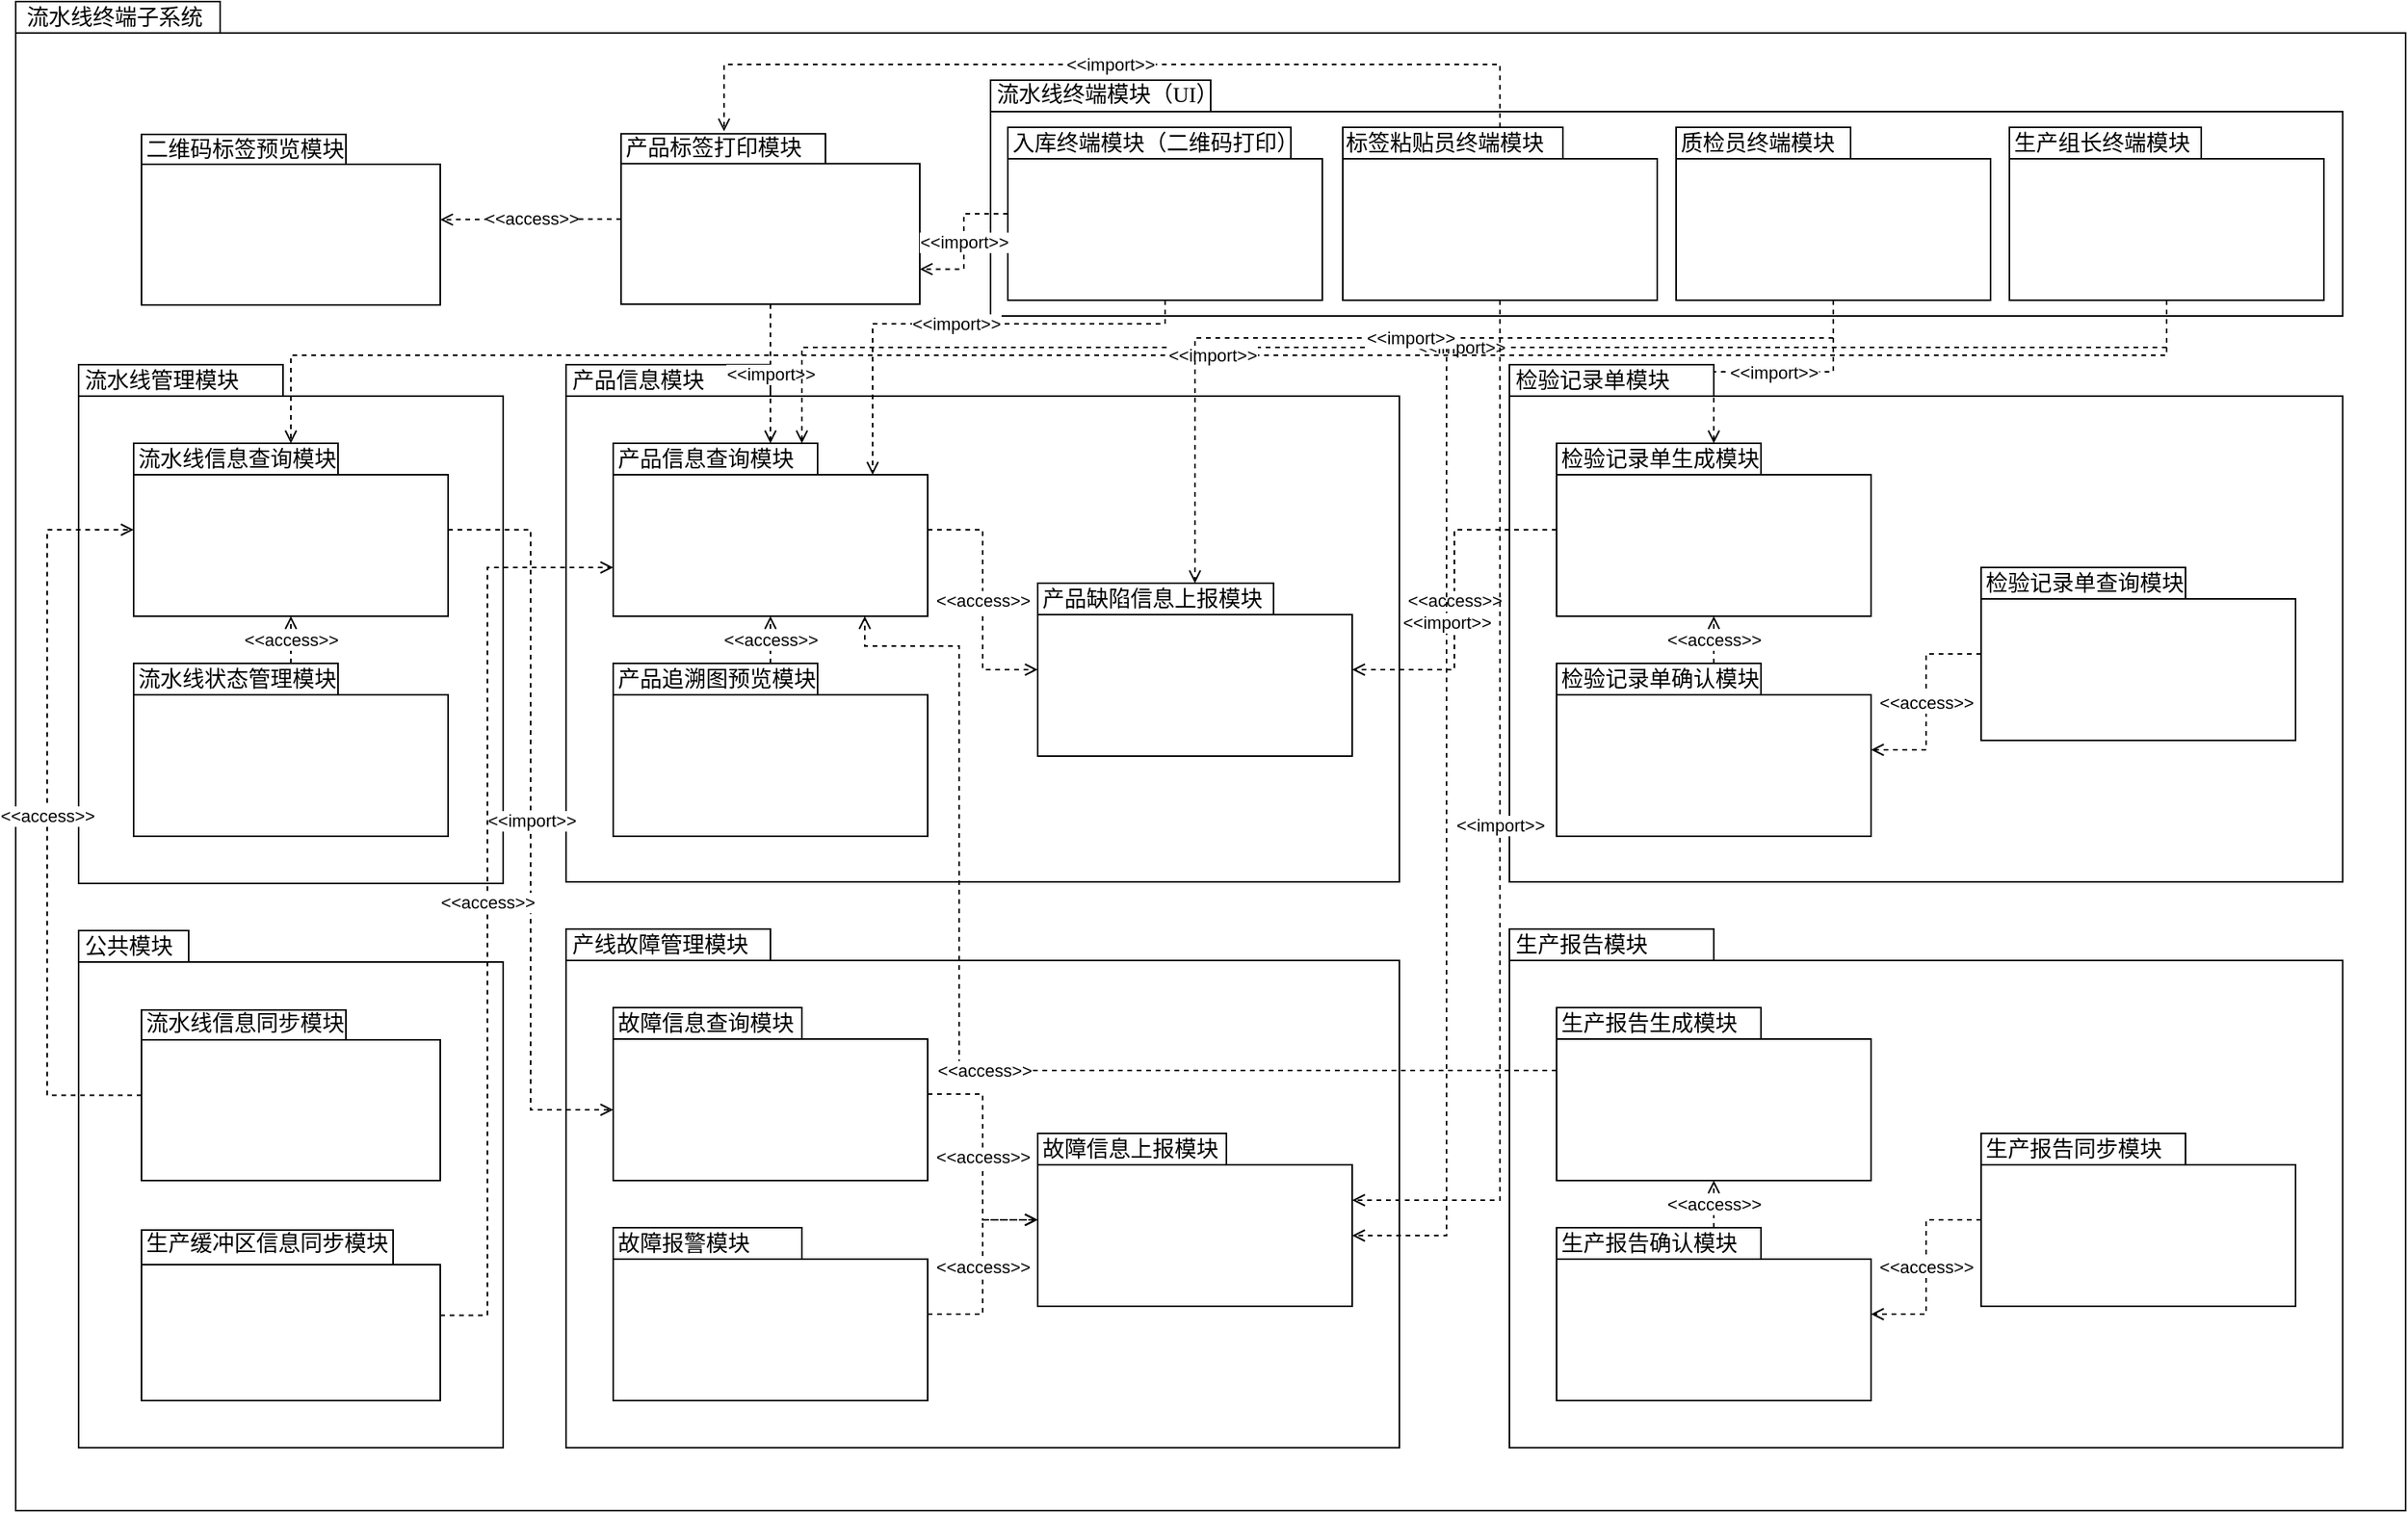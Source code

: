 <mxfile version="20.3.0" type="device"><diagram name="Page-1" id="b5b7bab2-c9e2-2cf4-8b2a-24fd1a2a6d21"><mxGraphModel dx="757" dy="-570" grid="1" gridSize="10" guides="1" tooltips="1" connect="1" arrows="1" fold="1" page="1" pageScale="1" pageWidth="827" pageHeight="1169" background="none" math="0" shadow="0"><root><mxCell id="0"/><mxCell id="1" parent="0"/><mxCell id="MmXqtf6gfNPyjp5Q-xVq-26" value="" style="shape=folder;fontStyle=1;spacingTop=10;tabWidth=130;tabHeight=20;tabPosition=left;html=1;rounded=0;shadow=0;comic=0;labelBackgroundColor=none;strokeWidth=1;fillColor=none;fontFamily=Verdana;fontSize=10;align=center;" parent="1" vertex="1"><mxGeometry x="60" y="1200" width="1520" height="960" as="geometry"/></mxCell><mxCell id="LhcJdW1p2oE_mCUzUTN1-3" value="" style="shape=folder;fontStyle=1;spacingTop=10;tabWidth=140;tabHeight=20;tabPosition=left;html=1;rounded=0;shadow=0;comic=0;labelBackgroundColor=none;strokeWidth=1;fontFamily=Verdana;fontSize=10;align=center;" vertex="1" parent="1"><mxGeometry x="680" y="1250" width="860" height="150" as="geometry"/></mxCell><mxCell id="BdhaXkk_X3A4e7f7dvyO-38" value="" style="shape=folder;fontStyle=1;spacingTop=10;tabWidth=130;tabHeight=20;tabPosition=left;html=1;rounded=0;shadow=0;comic=0;labelBackgroundColor=none;strokeWidth=1;fontFamily=Verdana;fontSize=10;align=center;" parent="1" vertex="1"><mxGeometry x="410" y="1431" width="530" height="329" as="geometry"/></mxCell><mxCell id="MmXqtf6gfNPyjp5Q-xVq-27" value="&lt;span style=&quot;font-size: 14px;&quot;&gt;流水线终端子系统&lt;/span&gt;" style="text;html=1;align=left;verticalAlign=top;spacingTop=-4;fontSize=10;fontFamily=Verdana" parent="1" vertex="1"><mxGeometry x="65.38" y="1200" width="124.62" height="20" as="geometry"/></mxCell><mxCell id="BdhaXkk_X3A4e7f7dvyO-46" value="" style="group" parent="1" vertex="1" connectable="0"><mxGeometry x="100" y="1431" width="270" height="330" as="geometry"/></mxCell><mxCell id="BdhaXkk_X3A4e7f7dvyO-47" value="" style="shape=folder;fontStyle=1;spacingTop=10;tabWidth=130;tabHeight=20;tabPosition=left;html=1;rounded=0;shadow=0;comic=0;labelBackgroundColor=none;strokeWidth=1;fontFamily=Verdana;fontSize=10;align=center;" parent="BdhaXkk_X3A4e7f7dvyO-46" vertex="1"><mxGeometry width="270" height="330" as="geometry"/></mxCell><mxCell id="BdhaXkk_X3A4e7f7dvyO-48" value="&lt;span style=&quot;font-size: 14px;&quot;&gt;流水线管理模块&lt;/span&gt;" style="text;html=1;align=left;verticalAlign=top;spacingTop=-4;fontSize=10;fontFamily=Verdana" parent="BdhaXkk_X3A4e7f7dvyO-46" vertex="1"><mxGeometry x="2" width="159" height="25.385" as="geometry"/></mxCell><mxCell id="BdhaXkk_X3A4e7f7dvyO-49" value="" style="group" parent="BdhaXkk_X3A4e7f7dvyO-46" vertex="1" connectable="0"><mxGeometry x="35" y="50" width="200" height="110" as="geometry"/></mxCell><mxCell id="BdhaXkk_X3A4e7f7dvyO-50" value="" style="shape=folder;fontStyle=1;spacingTop=10;tabWidth=130;tabHeight=20;tabPosition=left;html=1;rounded=0;shadow=0;comic=0;labelBackgroundColor=none;strokeWidth=1;fontFamily=Verdana;fontSize=10;align=center;" parent="BdhaXkk_X3A4e7f7dvyO-49" vertex="1"><mxGeometry width="200" height="110" as="geometry"/></mxCell><mxCell id="BdhaXkk_X3A4e7f7dvyO-51" value="&lt;span style=&quot;font-size: 14px;&quot;&gt;流水线信息查询模块&lt;/span&gt;" style="text;html=1;align=left;verticalAlign=top;spacingTop=-4;fontSize=10;fontFamily=Verdana" parent="BdhaXkk_X3A4e7f7dvyO-49" vertex="1"><mxGeometry x="1.481" width="117.778" height="8.462" as="geometry"/></mxCell><mxCell id="BdhaXkk_X3A4e7f7dvyO-52" value="" style="group" parent="BdhaXkk_X3A4e7f7dvyO-46" vertex="1" connectable="0"><mxGeometry x="35" y="190" width="200" height="110" as="geometry"/></mxCell><mxCell id="BdhaXkk_X3A4e7f7dvyO-53" value="" style="shape=folder;fontStyle=1;spacingTop=10;tabWidth=130;tabHeight=20;tabPosition=left;html=1;rounded=0;shadow=0;comic=0;labelBackgroundColor=none;strokeWidth=1;fontFamily=Verdana;fontSize=10;align=center;" parent="BdhaXkk_X3A4e7f7dvyO-52" vertex="1"><mxGeometry width="200" height="110" as="geometry"/></mxCell><mxCell id="BdhaXkk_X3A4e7f7dvyO-54" value="&lt;span style=&quot;font-size: 14px;&quot;&gt;流水线状态管理模块&lt;/span&gt;" style="text;html=1;align=left;verticalAlign=top;spacingTop=-4;fontSize=10;fontFamily=Verdana" parent="BdhaXkk_X3A4e7f7dvyO-52" vertex="1"><mxGeometry x="1.481" width="117.778" height="8.462" as="geometry"/></mxCell><mxCell id="BdhaXkk_X3A4e7f7dvyO-128" value="&amp;lt;&amp;lt;access&amp;gt;&amp;gt;" style="edgeStyle=orthogonalEdgeStyle;rounded=0;orthogonalLoop=1;jettySize=auto;html=1;dashed=1;endArrow=open;endFill=0;" parent="BdhaXkk_X3A4e7f7dvyO-46" source="BdhaXkk_X3A4e7f7dvyO-53" target="BdhaXkk_X3A4e7f7dvyO-50" edge="1"><mxGeometry relative="1" as="geometry"/></mxCell><mxCell id="HlWFoHqmk4Ftc5PYtZYR-4" value="" style="group" parent="1" vertex="1" connectable="0"><mxGeometry x="140" y="1291" width="190" height="110" as="geometry"/></mxCell><mxCell id="HlWFoHqmk4Ftc5PYtZYR-5" value="" style="shape=folder;fontStyle=1;spacingTop=10;tabWidth=130;tabHeight=19;tabPosition=left;html=1;rounded=0;shadow=0;comic=0;labelBackgroundColor=none;strokeWidth=1;fontFamily=Verdana;fontSize=10;align=center;" parent="HlWFoHqmk4Ftc5PYtZYR-4" vertex="1"><mxGeometry y="-6.451" width="190" height="108.451" as="geometry"/></mxCell><mxCell id="HlWFoHqmk4Ftc5PYtZYR-6" value="&lt;span style=&quot;font-size: 14px;&quot;&gt;二维码标签预览模块&lt;/span&gt;" style="text;html=1;align=left;verticalAlign=top;spacingTop=-4;fontSize=10;fontFamily=Verdana" parent="HlWFoHqmk4Ftc5PYtZYR-4" vertex="1"><mxGeometry x="1" y="-7" width="130" height="17" as="geometry"/></mxCell><mxCell id="BdhaXkk_X3A4e7f7dvyO-104" value="" style="group" parent="1" vertex="1" connectable="0"><mxGeometry x="445" y="1282.55" width="190" height="110" as="geometry"/></mxCell><mxCell id="BdhaXkk_X3A4e7f7dvyO-105" value="" style="shape=folder;fontStyle=1;spacingTop=10;tabWidth=130;tabHeight=19;tabPosition=left;html=1;rounded=0;shadow=0;comic=0;labelBackgroundColor=none;strokeWidth=1;fontFamily=Verdana;fontSize=10;align=center;" parent="BdhaXkk_X3A4e7f7dvyO-104" vertex="1"><mxGeometry y="1.549" width="190" height="108.451" as="geometry"/></mxCell><mxCell id="BdhaXkk_X3A4e7f7dvyO-106" value="&lt;span style=&quot;font-size: 14px;&quot;&gt;产品标签打印模块&lt;/span&gt;" style="text;html=1;align=left;verticalAlign=top;spacingTop=-4;fontSize=10;fontFamily=Verdana" parent="BdhaXkk_X3A4e7f7dvyO-104" vertex="1"><mxGeometry x="1" width="129" height="20" as="geometry"/></mxCell><mxCell id="BdhaXkk_X3A4e7f7dvyO-107" value="&amp;lt;&amp;lt;access&amp;gt;&amp;gt;" style="edgeStyle=orthogonalEdgeStyle;rounded=0;orthogonalLoop=1;jettySize=auto;html=1;endArrow=open;endFill=0;dashed=1;" parent="1" source="BdhaXkk_X3A4e7f7dvyO-105" target="HlWFoHqmk4Ftc5PYtZYR-5" edge="1"><mxGeometry relative="1" as="geometry"/></mxCell><mxCell id="BdhaXkk_X3A4e7f7dvyO-120" value="&amp;lt;&amp;lt;import&amp;gt;&amp;gt;" style="edgeStyle=orthogonalEdgeStyle;rounded=0;orthogonalLoop=1;jettySize=auto;html=1;dashed=1;endArrow=open;endFill=0;" parent="1" source="BdhaXkk_X3A4e7f7dvyO-105" target="BdhaXkk_X3A4e7f7dvyO-99" edge="1"><mxGeometry relative="1" as="geometry"/></mxCell><mxCell id="BdhaXkk_X3A4e7f7dvyO-39" value="&lt;span style=&quot;font-size: 14px;&quot;&gt;产品信息模块&lt;/span&gt;" style="text;html=1;align=left;verticalAlign=top;spacingTop=-4;fontSize=10;fontFamily=Verdana" parent="1" vertex="1"><mxGeometry x="411.926" y="1431" width="153.111" height="36.154" as="geometry"/></mxCell><mxCell id="BdhaXkk_X3A4e7f7dvyO-98" value="" style="group" parent="1" vertex="1" connectable="0"><mxGeometry x="440" y="1481" width="200" height="110" as="geometry"/></mxCell><mxCell id="BdhaXkk_X3A4e7f7dvyO-99" value="" style="shape=folder;fontStyle=1;spacingTop=10;tabWidth=130;tabHeight=20;tabPosition=left;html=1;rounded=0;shadow=0;comic=0;labelBackgroundColor=none;strokeWidth=1;fontFamily=Verdana;fontSize=10;align=center;" parent="BdhaXkk_X3A4e7f7dvyO-98" vertex="1"><mxGeometry width="200" height="110" as="geometry"/></mxCell><mxCell id="BdhaXkk_X3A4e7f7dvyO-100" value="&lt;span style=&quot;font-size: 14px;&quot;&gt;产品信息查询模块&lt;/span&gt;" style="text;html=1;align=left;verticalAlign=top;spacingTop=-4;fontSize=10;fontFamily=Verdana" parent="BdhaXkk_X3A4e7f7dvyO-98" vertex="1"><mxGeometry x="1.481" width="117.778" height="8.462" as="geometry"/></mxCell><mxCell id="BdhaXkk_X3A4e7f7dvyO-95" value="" style="group" parent="1" vertex="1" connectable="0"><mxGeometry x="440" y="1621" width="200" height="110" as="geometry"/></mxCell><mxCell id="BdhaXkk_X3A4e7f7dvyO-96" value="" style="shape=folder;fontStyle=1;spacingTop=10;tabWidth=130;tabHeight=20;tabPosition=left;html=1;rounded=0;shadow=0;comic=0;labelBackgroundColor=none;strokeWidth=1;fontFamily=Verdana;fontSize=10;align=center;" parent="BdhaXkk_X3A4e7f7dvyO-95" vertex="1"><mxGeometry width="200" height="110" as="geometry"/></mxCell><mxCell id="BdhaXkk_X3A4e7f7dvyO-97" value="&lt;span style=&quot;font-size: 14px;&quot;&gt;产品追溯图预览模块&lt;/span&gt;" style="text;html=1;align=left;verticalAlign=top;spacingTop=-4;fontSize=10;fontFamily=Verdana" parent="BdhaXkk_X3A4e7f7dvyO-95" vertex="1"><mxGeometry x="1.481" width="117.778" height="8.462" as="geometry"/></mxCell><mxCell id="BdhaXkk_X3A4e7f7dvyO-91" value="" style="group" parent="1" vertex="1" connectable="0"><mxGeometry x="710" y="1570" width="200" height="110" as="geometry"/></mxCell><mxCell id="BdhaXkk_X3A4e7f7dvyO-92" value="" style="shape=folder;fontStyle=1;spacingTop=10;tabWidth=150;tabHeight=20;tabPosition=left;html=1;rounded=0;shadow=0;comic=0;labelBackgroundColor=none;strokeWidth=1;fontFamily=Verdana;fontSize=10;align=center;" parent="BdhaXkk_X3A4e7f7dvyO-91" vertex="1"><mxGeometry width="200" height="110" as="geometry"/></mxCell><mxCell id="BdhaXkk_X3A4e7f7dvyO-93" value="&lt;span style=&quot;font-size: 14px;&quot;&gt;产品缺陷信息上报模块&lt;/span&gt;" style="text;html=1;align=left;verticalAlign=top;spacingTop=-4;fontSize=10;fontFamily=Verdana" parent="BdhaXkk_X3A4e7f7dvyO-91" vertex="1"><mxGeometry x="1.481" width="117.778" height="8.462" as="geometry"/></mxCell><mxCell id="BdhaXkk_X3A4e7f7dvyO-123" value="&amp;lt;&amp;lt;access&amp;gt;&amp;gt;" style="edgeStyle=orthogonalEdgeStyle;rounded=0;orthogonalLoop=1;jettySize=auto;html=1;dashed=1;endArrow=open;endFill=0;" parent="1" source="BdhaXkk_X3A4e7f7dvyO-99" target="BdhaXkk_X3A4e7f7dvyO-92" edge="1"><mxGeometry relative="1" as="geometry"/></mxCell><mxCell id="BdhaXkk_X3A4e7f7dvyO-31" value="" style="shape=folder;fontStyle=1;spacingTop=10;tabWidth=130;tabHeight=20;tabPosition=left;html=1;rounded=0;shadow=0;comic=0;labelBackgroundColor=none;strokeWidth=1;fontFamily=Verdana;fontSize=10;align=center;" parent="1" vertex="1"><mxGeometry x="410" y="1790" width="530" height="330" as="geometry"/></mxCell><mxCell id="BdhaXkk_X3A4e7f7dvyO-32" value="&lt;span style=&quot;font-size: 14px;&quot;&gt;产线故障管理模块&lt;/span&gt;" style="text;html=1;align=left;verticalAlign=top;spacingTop=-4;fontSize=10;fontFamily=Verdana" parent="1" vertex="1"><mxGeometry x="411.926" y="1790" width="153.111" height="36.154" as="geometry"/></mxCell><mxCell id="BdhaXkk_X3A4e7f7dvyO-75" value="" style="group" parent="1" vertex="1" connectable="0"><mxGeometry x="710" y="1920" width="200" height="110" as="geometry"/></mxCell><mxCell id="BdhaXkk_X3A4e7f7dvyO-76" value="" style="shape=folder;fontStyle=1;spacingTop=10;tabWidth=120;tabHeight=20;tabPosition=left;html=1;rounded=0;shadow=0;comic=0;labelBackgroundColor=none;strokeWidth=1;fontFamily=Verdana;fontSize=10;align=center;" parent="BdhaXkk_X3A4e7f7dvyO-75" vertex="1"><mxGeometry width="200" height="110" as="geometry"/></mxCell><mxCell id="BdhaXkk_X3A4e7f7dvyO-77" value="&lt;span style=&quot;font-size: 14px;&quot;&gt;故障信息上报模块&lt;/span&gt;" style="text;html=1;align=left;verticalAlign=top;spacingTop=-4;fontSize=10;fontFamily=Verdana" parent="BdhaXkk_X3A4e7f7dvyO-75" vertex="1"><mxGeometry x="1.481" width="117.778" height="8.462" as="geometry"/></mxCell><mxCell id="BdhaXkk_X3A4e7f7dvyO-84" value="" style="group" parent="1" vertex="1" connectable="0"><mxGeometry x="440" y="1980" width="200" height="110" as="geometry"/></mxCell><mxCell id="BdhaXkk_X3A4e7f7dvyO-85" value="" style="shape=folder;fontStyle=1;spacingTop=10;tabWidth=120;tabHeight=20;tabPosition=left;html=1;rounded=0;shadow=0;comic=0;labelBackgroundColor=none;strokeWidth=1;fontFamily=Verdana;fontSize=10;align=center;" parent="BdhaXkk_X3A4e7f7dvyO-84" vertex="1"><mxGeometry width="200" height="110" as="geometry"/></mxCell><mxCell id="BdhaXkk_X3A4e7f7dvyO-86" value="&lt;span style=&quot;font-size: 14px;&quot;&gt;故障报警模块&lt;/span&gt;" style="text;html=1;align=left;verticalAlign=top;spacingTop=-4;fontSize=10;fontFamily=Verdana" parent="BdhaXkk_X3A4e7f7dvyO-84" vertex="1"><mxGeometry x="1.481" width="117.778" height="8.462" as="geometry"/></mxCell><mxCell id="BdhaXkk_X3A4e7f7dvyO-88" value="" style="group" parent="1" vertex="1" connectable="0"><mxGeometry x="440" y="1840" width="200" height="110" as="geometry"/></mxCell><mxCell id="BdhaXkk_X3A4e7f7dvyO-89" value="" style="shape=folder;fontStyle=1;spacingTop=10;tabWidth=120;tabHeight=20;tabPosition=left;html=1;rounded=0;shadow=0;comic=0;labelBackgroundColor=none;strokeWidth=1;fontFamily=Verdana;fontSize=10;align=center;" parent="BdhaXkk_X3A4e7f7dvyO-88" vertex="1"><mxGeometry width="200" height="110" as="geometry"/></mxCell><mxCell id="BdhaXkk_X3A4e7f7dvyO-90" value="&lt;span style=&quot;font-size: 14px;&quot;&gt;故障信息查询模块&lt;/span&gt;" style="text;html=1;align=left;verticalAlign=top;spacingTop=-4;fontSize=10;fontFamily=Verdana" parent="BdhaXkk_X3A4e7f7dvyO-88" vertex="1"><mxGeometry x="1.481" width="117.778" height="8.462" as="geometry"/></mxCell><mxCell id="MmXqtf6gfNPyjp5Q-xVq-1" value="" style="shape=folder;fontStyle=1;spacingTop=10;tabWidth=70;tabHeight=20;tabPosition=left;html=1;rounded=0;shadow=0;comic=0;labelBackgroundColor=none;strokeWidth=1;fontFamily=Verdana;fontSize=10;align=center;" parent="1" vertex="1"><mxGeometry x="100" y="1791" width="270" height="329" as="geometry"/></mxCell><mxCell id="MmXqtf6gfNPyjp5Q-xVq-2" value="&lt;span style=&quot;font-size: 14px;&quot;&gt;公共模块&lt;/span&gt;" style="text;html=1;align=left;verticalAlign=top;spacingTop=-4;fontSize=10;fontFamily=Verdana" parent="1" vertex="1"><mxGeometry x="102" y="1791" width="159" height="19.231" as="geometry"/></mxCell><mxCell id="MmXqtf6gfNPyjp5Q-xVq-18" value="" style="group" parent="1" vertex="1" connectable="0"><mxGeometry x="140" y="1840" width="190" height="110" as="geometry"/></mxCell><mxCell id="MmXqtf6gfNPyjp5Q-xVq-3" value="" style="shape=folder;fontStyle=1;spacingTop=10;tabWidth=130;tabHeight=19;tabPosition=left;html=1;rounded=0;shadow=0;comic=0;labelBackgroundColor=none;strokeWidth=1;fontFamily=Verdana;fontSize=10;align=center;" parent="MmXqtf6gfNPyjp5Q-xVq-18" vertex="1"><mxGeometry y="1.549" width="190" height="108.451" as="geometry"/></mxCell><mxCell id="MmXqtf6gfNPyjp5Q-xVq-4" value="&lt;span style=&quot;font-size: 14px;&quot;&gt;流水线信息同步模块&lt;/span&gt;" style="text;html=1;align=left;verticalAlign=top;spacingTop=-4;fontSize=10;fontFamily=Verdana" parent="MmXqtf6gfNPyjp5Q-xVq-18" vertex="1"><mxGeometry x="1" width="159" height="30.986" as="geometry"/></mxCell><mxCell id="MmXqtf6gfNPyjp5Q-xVq-19" value="" style="group" parent="1" vertex="1" connectable="0"><mxGeometry x="140" y="1980" width="190" height="110" as="geometry"/></mxCell><mxCell id="MmXqtf6gfNPyjp5Q-xVq-6" value="" style="shape=folder;fontStyle=1;spacingTop=10;tabWidth=160;tabHeight=22;tabPosition=left;html=1;rounded=0;shadow=0;comic=0;labelBackgroundColor=none;strokeWidth=1;fontFamily=Verdana;fontSize=10;align=center;" parent="MmXqtf6gfNPyjp5Q-xVq-19" vertex="1"><mxGeometry y="1.549" width="190" height="108.451" as="geometry"/></mxCell><mxCell id="MmXqtf6gfNPyjp5Q-xVq-5" value="&lt;span style=&quot;font-size: 14px;&quot;&gt;生产缓冲区信息同步模块&lt;/span&gt;" style="text;html=1;align=left;verticalAlign=top;spacingTop=-4;fontSize=10;fontFamily=Verdana" parent="MmXqtf6gfNPyjp5Q-xVq-19" vertex="1"><mxGeometry x="1" width="159" height="30.986" as="geometry"/></mxCell><mxCell id="BdhaXkk_X3A4e7f7dvyO-124" value="&amp;lt;&amp;lt;import&amp;gt;&amp;gt;" style="edgeStyle=orthogonalEdgeStyle;rounded=0;orthogonalLoop=1;jettySize=auto;html=1;entryX=0;entryY=0;entryDx=0;entryDy=65;entryPerimeter=0;dashed=1;endArrow=open;endFill=0;" parent="1" source="BdhaXkk_X3A4e7f7dvyO-50" target="BdhaXkk_X3A4e7f7dvyO-89" edge="1"><mxGeometry relative="1" as="geometry"/></mxCell><mxCell id="BdhaXkk_X3A4e7f7dvyO-126" value="&amp;lt;&amp;lt;access&amp;gt;&amp;gt;" style="edgeStyle=orthogonalEdgeStyle;rounded=0;orthogonalLoop=1;jettySize=auto;html=1;dashed=1;endArrow=open;endFill=0;" parent="1" source="BdhaXkk_X3A4e7f7dvyO-85" target="BdhaXkk_X3A4e7f7dvyO-76" edge="1"><mxGeometry relative="1" as="geometry"/></mxCell><mxCell id="BdhaXkk_X3A4e7f7dvyO-127" value="&amp;lt;&amp;lt;access&amp;gt;&amp;gt;" style="edgeStyle=orthogonalEdgeStyle;rounded=0;orthogonalLoop=1;jettySize=auto;html=1;dashed=1;endArrow=open;endFill=0;" parent="1" source="BdhaXkk_X3A4e7f7dvyO-89" target="BdhaXkk_X3A4e7f7dvyO-76" edge="1"><mxGeometry relative="1" as="geometry"/></mxCell><mxCell id="BdhaXkk_X3A4e7f7dvyO-129" value="&amp;lt;&amp;lt;access&amp;gt;&amp;gt;" style="edgeStyle=orthogonalEdgeStyle;rounded=0;orthogonalLoop=1;jettySize=auto;html=1;dashed=1;endArrow=open;endFill=0;" parent="1" source="MmXqtf6gfNPyjp5Q-xVq-3" target="BdhaXkk_X3A4e7f7dvyO-50" edge="1"><mxGeometry relative="1" as="geometry"><Array as="points"><mxPoint x="80" y="1895.775"/><mxPoint x="80" y="1536"/></Array></mxGeometry></mxCell><mxCell id="BdhaXkk_X3A4e7f7dvyO-130" value="&amp;lt;&amp;lt;access&amp;gt;&amp;gt;" style="edgeStyle=orthogonalEdgeStyle;rounded=0;orthogonalLoop=1;jettySize=auto;html=1;dashed=1;endArrow=open;endFill=0;" parent="1" source="MmXqtf6gfNPyjp5Q-xVq-6" target="BdhaXkk_X3A4e7f7dvyO-99" edge="1"><mxGeometry relative="1" as="geometry"><Array as="points"><mxPoint x="360" y="2036"/><mxPoint x="360" y="1560"/></Array></mxGeometry></mxCell><mxCell id="BdhaXkk_X3A4e7f7dvyO-109" value="" style="shape=folder;fontStyle=1;spacingTop=10;tabWidth=130;tabHeight=20;tabPosition=left;html=1;rounded=0;shadow=0;comic=0;labelBackgroundColor=none;strokeWidth=1;fontFamily=Verdana;fontSize=10;align=center;" parent="1" vertex="1"><mxGeometry x="1010" y="1431" width="530" height="329" as="geometry"/></mxCell><mxCell id="BdhaXkk_X3A4e7f7dvyO-110" value="&lt;span style=&quot;font-size: 14px;&quot;&gt;检验记录单模块&lt;/span&gt;" style="text;html=1;align=left;verticalAlign=top;spacingTop=-4;fontSize=10;fontFamily=Verdana" parent="1" vertex="1"><mxGeometry x="1011.926" y="1431" width="153.111" height="31.538" as="geometry"/></mxCell><mxCell id="BdhaXkk_X3A4e7f7dvyO-111" value="" style="group" parent="1" vertex="1" connectable="0"><mxGeometry x="1040" y="1481" width="200" height="110" as="geometry"/></mxCell><mxCell id="BdhaXkk_X3A4e7f7dvyO-112" value="" style="shape=folder;fontStyle=1;spacingTop=10;tabWidth=130;tabHeight=20;tabPosition=left;html=1;rounded=0;shadow=0;comic=0;labelBackgroundColor=none;strokeWidth=1;fontFamily=Verdana;fontSize=10;align=center;" parent="BdhaXkk_X3A4e7f7dvyO-111" vertex="1"><mxGeometry width="200" height="110" as="geometry"/></mxCell><mxCell id="BdhaXkk_X3A4e7f7dvyO-113" value="&lt;span style=&quot;font-size: 14px;&quot;&gt;检验记录单生成模块&lt;/span&gt;" style="text;html=1;align=left;verticalAlign=top;spacingTop=-4;fontSize=10;fontFamily=Verdana" parent="BdhaXkk_X3A4e7f7dvyO-111" vertex="1"><mxGeometry x="1.481" width="117.778" height="8.462" as="geometry"/></mxCell><mxCell id="BdhaXkk_X3A4e7f7dvyO-114" value="" style="group" parent="1" vertex="1" connectable="0"><mxGeometry x="1040" y="1621" width="200" height="110" as="geometry"/></mxCell><mxCell id="BdhaXkk_X3A4e7f7dvyO-115" value="" style="shape=folder;fontStyle=1;spacingTop=10;tabWidth=130;tabHeight=20;tabPosition=left;html=1;rounded=0;shadow=0;comic=0;labelBackgroundColor=none;strokeWidth=1;fontFamily=Verdana;fontSize=10;align=center;" parent="BdhaXkk_X3A4e7f7dvyO-114" vertex="1"><mxGeometry width="200" height="110" as="geometry"/></mxCell><mxCell id="BdhaXkk_X3A4e7f7dvyO-116" value="&lt;span style=&quot;font-size: 14px;&quot;&gt;检验记录单确认模块&lt;/span&gt;" style="text;html=1;align=left;verticalAlign=top;spacingTop=-4;fontSize=10;fontFamily=Verdana" parent="BdhaXkk_X3A4e7f7dvyO-114" vertex="1"><mxGeometry x="1.481" width="117.778" height="8.462" as="geometry"/></mxCell><mxCell id="BdhaXkk_X3A4e7f7dvyO-117" value="" style="group" parent="1" vertex="1" connectable="0"><mxGeometry x="1310" y="1560" width="200" height="110" as="geometry"/></mxCell><mxCell id="BdhaXkk_X3A4e7f7dvyO-118" value="" style="shape=folder;fontStyle=1;spacingTop=10;tabWidth=130;tabHeight=20;tabPosition=left;html=1;rounded=0;shadow=0;comic=0;labelBackgroundColor=none;strokeWidth=1;fontFamily=Verdana;fontSize=10;align=center;" parent="BdhaXkk_X3A4e7f7dvyO-117" vertex="1"><mxGeometry width="200" height="110" as="geometry"/></mxCell><mxCell id="BdhaXkk_X3A4e7f7dvyO-119" value="&lt;span style=&quot;font-size: 14px;&quot;&gt;检验记录单查询模块&lt;/span&gt;" style="text;html=1;align=left;verticalAlign=top;spacingTop=-4;fontSize=10;fontFamily=Verdana" parent="BdhaXkk_X3A4e7f7dvyO-117" vertex="1"><mxGeometry x="1.481" width="117.778" height="8.462" as="geometry"/></mxCell><mxCell id="BdhaXkk_X3A4e7f7dvyO-132" value="&amp;lt;&amp;lt;access&amp;gt;&amp;gt;" style="edgeStyle=orthogonalEdgeStyle;rounded=0;orthogonalLoop=1;jettySize=auto;html=1;dashed=1;endArrow=open;endFill=0;" parent="1" source="BdhaXkk_X3A4e7f7dvyO-115" target="BdhaXkk_X3A4e7f7dvyO-112" edge="1"><mxGeometry relative="1" as="geometry"/></mxCell><mxCell id="BdhaXkk_X3A4e7f7dvyO-133" value="&amp;lt;&amp;lt;access&amp;gt;&amp;gt;" style="edgeStyle=orthogonalEdgeStyle;rounded=0;orthogonalLoop=1;jettySize=auto;html=1;dashed=1;endArrow=open;endFill=0;" parent="1" source="BdhaXkk_X3A4e7f7dvyO-118" target="BdhaXkk_X3A4e7f7dvyO-115" edge="1"><mxGeometry relative="1" as="geometry"/></mxCell><mxCell id="BdhaXkk_X3A4e7f7dvyO-44" value="" style="shape=folder;fontStyle=1;spacingTop=10;tabWidth=130;tabHeight=20;tabPosition=left;html=1;rounded=0;shadow=0;comic=0;labelBackgroundColor=none;strokeWidth=1;fontFamily=Verdana;fontSize=10;align=center;" parent="1" vertex="1"><mxGeometry x="1010" y="1790" width="530" height="330" as="geometry"/></mxCell><mxCell id="BdhaXkk_X3A4e7f7dvyO-45" value="&lt;span style=&quot;font-size: 14px;&quot;&gt;生产报告模块&lt;/span&gt;" style="text;html=1;align=left;verticalAlign=top;spacingTop=-4;fontSize=10;fontFamily=Verdana" parent="1" vertex="1"><mxGeometry x="1011.926" y="1790" width="153.111" height="31.538" as="geometry"/></mxCell><mxCell id="BdhaXkk_X3A4e7f7dvyO-56" value="" style="group" parent="1" vertex="1" connectable="0"><mxGeometry x="1040" y="1840" width="200" height="110" as="geometry"/></mxCell><mxCell id="BdhaXkk_X3A4e7f7dvyO-57" value="" style="shape=folder;fontStyle=1;spacingTop=10;tabWidth=130;tabHeight=20;tabPosition=left;html=1;rounded=0;shadow=0;comic=0;labelBackgroundColor=none;strokeWidth=1;fontFamily=Verdana;fontSize=10;align=center;" parent="BdhaXkk_X3A4e7f7dvyO-56" vertex="1"><mxGeometry width="200" height="110" as="geometry"/></mxCell><mxCell id="BdhaXkk_X3A4e7f7dvyO-58" value="&lt;span style=&quot;font-size: 14px;&quot;&gt;生产报告生成模块&lt;/span&gt;" style="text;html=1;align=left;verticalAlign=top;spacingTop=-4;fontSize=10;fontFamily=Verdana" parent="BdhaXkk_X3A4e7f7dvyO-56" vertex="1"><mxGeometry x="1.481" width="117.778" height="8.462" as="geometry"/></mxCell><mxCell id="BdhaXkk_X3A4e7f7dvyO-59" value="" style="group" parent="1" vertex="1" connectable="0"><mxGeometry x="1040" y="1980" width="200" height="110" as="geometry"/></mxCell><mxCell id="BdhaXkk_X3A4e7f7dvyO-60" value="" style="shape=folder;fontStyle=1;spacingTop=10;tabWidth=130;tabHeight=20;tabPosition=left;html=1;rounded=0;shadow=0;comic=0;labelBackgroundColor=none;strokeWidth=1;fontFamily=Verdana;fontSize=10;align=center;" parent="BdhaXkk_X3A4e7f7dvyO-59" vertex="1"><mxGeometry width="200" height="110" as="geometry"/></mxCell><mxCell id="BdhaXkk_X3A4e7f7dvyO-61" value="&lt;span style=&quot;font-size: 14px;&quot;&gt;生产报告确认模块&lt;/span&gt;" style="text;html=1;align=left;verticalAlign=top;spacingTop=-4;fontSize=10;fontFamily=Verdana" parent="BdhaXkk_X3A4e7f7dvyO-59" vertex="1"><mxGeometry x="1.481" width="117.778" height="8.462" as="geometry"/></mxCell><mxCell id="BdhaXkk_X3A4e7f7dvyO-62" value="" style="group" parent="1" vertex="1" connectable="0"><mxGeometry x="1310" y="1920" width="200" height="110" as="geometry"/></mxCell><mxCell id="BdhaXkk_X3A4e7f7dvyO-63" value="" style="shape=folder;fontStyle=1;spacingTop=10;tabWidth=130;tabHeight=20;tabPosition=left;html=1;rounded=0;shadow=0;comic=0;labelBackgroundColor=none;strokeWidth=1;fontFamily=Verdana;fontSize=10;align=center;" parent="BdhaXkk_X3A4e7f7dvyO-62" vertex="1"><mxGeometry width="200" height="110" as="geometry"/></mxCell><mxCell id="BdhaXkk_X3A4e7f7dvyO-64" value="&lt;span style=&quot;font-size: 14px;&quot;&gt;生产报告同步模块&lt;/span&gt;" style="text;html=1;align=left;verticalAlign=top;spacingTop=-4;fontSize=10;fontFamily=Verdana" parent="BdhaXkk_X3A4e7f7dvyO-62" vertex="1"><mxGeometry x="1.481" width="117.778" height="8.462" as="geometry"/></mxCell><mxCell id="BdhaXkk_X3A4e7f7dvyO-134" value="&amp;lt;&amp;lt;access&amp;gt;&amp;gt;" style="edgeStyle=orthogonalEdgeStyle;rounded=0;orthogonalLoop=1;jettySize=auto;html=1;dashed=1;endArrow=open;endFill=0;" parent="1" source="BdhaXkk_X3A4e7f7dvyO-57" target="BdhaXkk_X3A4e7f7dvyO-99" edge="1"><mxGeometry relative="1" as="geometry"><Array as="points"><mxPoint x="660" y="1880"/><mxPoint x="660" y="1610"/><mxPoint x="600" y="1610"/></Array></mxGeometry></mxCell><mxCell id="BdhaXkk_X3A4e7f7dvyO-135" value="&amp;lt;&amp;lt;access&amp;gt;&amp;gt;" style="edgeStyle=orthogonalEdgeStyle;rounded=0;orthogonalLoop=1;jettySize=auto;html=1;dashed=1;endArrow=open;endFill=0;" parent="1" source="BdhaXkk_X3A4e7f7dvyO-60" target="BdhaXkk_X3A4e7f7dvyO-57" edge="1"><mxGeometry relative="1" as="geometry"/></mxCell><mxCell id="BdhaXkk_X3A4e7f7dvyO-136" value="&amp;lt;&amp;lt;access&amp;gt;&amp;gt;" style="edgeStyle=orthogonalEdgeStyle;rounded=0;orthogonalLoop=1;jettySize=auto;html=1;dashed=1;endArrow=open;endFill=0;" parent="1" source="BdhaXkk_X3A4e7f7dvyO-63" target="BdhaXkk_X3A4e7f7dvyO-60" edge="1"><mxGeometry relative="1" as="geometry"/></mxCell><mxCell id="BdhaXkk_X3A4e7f7dvyO-131" value="&amp;lt;&amp;lt;access&amp;gt;&amp;gt;" style="edgeStyle=orthogonalEdgeStyle;rounded=0;orthogonalLoop=1;jettySize=auto;html=1;dashed=1;endArrow=open;endFill=0;" parent="1" source="BdhaXkk_X3A4e7f7dvyO-112" target="BdhaXkk_X3A4e7f7dvyO-92" edge="1"><mxGeometry relative="1" as="geometry"/></mxCell><mxCell id="BdhaXkk_X3A4e7f7dvyO-137" value="&amp;lt;&amp;lt;access&amp;gt;&amp;gt;" style="edgeStyle=orthogonalEdgeStyle;rounded=0;orthogonalLoop=1;jettySize=auto;html=1;dashed=1;endArrow=open;endFill=0;" parent="1" source="BdhaXkk_X3A4e7f7dvyO-96" target="BdhaXkk_X3A4e7f7dvyO-99" edge="1"><mxGeometry relative="1" as="geometry"/></mxCell><mxCell id="LhcJdW1p2oE_mCUzUTN1-2" value="&lt;span style=&quot;font-size: 14px;&quot;&gt;流水线终端模块（UI）&lt;/span&gt;" style="text;html=1;align=left;verticalAlign=top;spacingTop=-4;fontSize=10;fontFamily=Verdana" vertex="1" parent="1"><mxGeometry x="681.93" y="1249" width="118.07" height="19" as="geometry"/></mxCell><mxCell id="LhcJdW1p2oE_mCUzUTN1-5" value="" style="group" vertex="1" connectable="0" parent="1"><mxGeometry x="691" y="1280" width="200" height="110" as="geometry"/></mxCell><mxCell id="LhcJdW1p2oE_mCUzUTN1-6" value="" style="shape=folder;fontStyle=1;spacingTop=10;tabWidth=180;tabHeight=20;tabPosition=left;html=1;rounded=0;shadow=0;comic=0;labelBackgroundColor=none;strokeWidth=1;fontFamily=Verdana;fontSize=10;align=center;" vertex="1" parent="LhcJdW1p2oE_mCUzUTN1-5"><mxGeometry width="200" height="110" as="geometry"/></mxCell><mxCell id="LhcJdW1p2oE_mCUzUTN1-7" value="&lt;span style=&quot;font-size: 14px;&quot;&gt;入库终端模块（二维码打印）&lt;/span&gt;" style="text;html=1;align=left;verticalAlign=top;spacingTop=-4;fontSize=10;fontFamily=Verdana" vertex="1" parent="LhcJdW1p2oE_mCUzUTN1-5"><mxGeometry x="1" width="151.26" height="20" as="geometry"/></mxCell><mxCell id="LhcJdW1p2oE_mCUzUTN1-8" value="" style="group" vertex="1" connectable="0" parent="1"><mxGeometry x="903" y="1280" width="200" height="110" as="geometry"/></mxCell><mxCell id="LhcJdW1p2oE_mCUzUTN1-9" value="" style="shape=folder;fontStyle=1;spacingTop=10;tabWidth=140;tabHeight=20;tabPosition=left;html=1;rounded=0;shadow=0;comic=0;labelBackgroundColor=none;strokeWidth=1;fontFamily=Verdana;fontSize=10;align=center;" vertex="1" parent="LhcJdW1p2oE_mCUzUTN1-8"><mxGeometry x="1" width="200" height="110" as="geometry"/></mxCell><mxCell id="LhcJdW1p2oE_mCUzUTN1-10" value="&lt;span style=&quot;font-size: 14px;&quot;&gt;标签粘贴员终端模块&lt;/span&gt;" style="text;html=1;align=left;verticalAlign=top;spacingTop=-4;fontSize=10;fontFamily=Verdana" vertex="1" parent="LhcJdW1p2oE_mCUzUTN1-8"><mxGeometry x="1" width="151.26" height="20" as="geometry"/></mxCell><mxCell id="LhcJdW1p2oE_mCUzUTN1-12" value="" style="group" vertex="1" connectable="0" parent="1"><mxGeometry x="1116" y="1280" width="200" height="110" as="geometry"/></mxCell><mxCell id="LhcJdW1p2oE_mCUzUTN1-13" value="" style="shape=folder;fontStyle=1;spacingTop=10;tabWidth=111;tabHeight=20;tabPosition=left;html=1;rounded=0;shadow=0;comic=0;labelBackgroundColor=none;strokeWidth=1;fontFamily=Verdana;fontSize=10;align=center;" vertex="1" parent="LhcJdW1p2oE_mCUzUTN1-12"><mxGeometry width="200" height="110" as="geometry"/></mxCell><mxCell id="LhcJdW1p2oE_mCUzUTN1-14" value="&lt;span style=&quot;font-size: 14px;&quot;&gt;质检员终端模块&lt;/span&gt;" style="text;html=1;align=left;verticalAlign=top;spacingTop=-4;fontSize=10;fontFamily=Verdana" vertex="1" parent="LhcJdW1p2oE_mCUzUTN1-12"><mxGeometry x="1" width="151.26" height="20" as="geometry"/></mxCell><mxCell id="LhcJdW1p2oE_mCUzUTN1-15" value="" style="group" vertex="1" connectable="0" parent="1"><mxGeometry x="1328" y="1280" width="200" height="110" as="geometry"/></mxCell><mxCell id="LhcJdW1p2oE_mCUzUTN1-16" value="" style="shape=folder;fontStyle=1;spacingTop=10;tabWidth=122;tabHeight=20;tabPosition=left;html=1;rounded=0;shadow=0;comic=0;labelBackgroundColor=none;strokeWidth=1;fontFamily=Verdana;fontSize=10;align=center;" vertex="1" parent="LhcJdW1p2oE_mCUzUTN1-15"><mxGeometry width="200" height="110" as="geometry"/></mxCell><mxCell id="LhcJdW1p2oE_mCUzUTN1-17" value="&lt;span style=&quot;font-size: 14px;&quot;&gt;生产组长终端模块&lt;/span&gt;" style="text;html=1;align=left;verticalAlign=top;spacingTop=-4;fontSize=10;fontFamily=Verdana" vertex="1" parent="LhcJdW1p2oE_mCUzUTN1-15"><mxGeometry x="1" width="151.26" height="20" as="geometry"/></mxCell><mxCell id="LhcJdW1p2oE_mCUzUTN1-19" value="&amp;lt;&amp;lt;import&amp;gt;&amp;gt;" style="edgeStyle=orthogonalEdgeStyle;rounded=0;orthogonalLoop=1;jettySize=auto;html=1;dashed=1;endArrow=open;endFill=0;" edge="1" parent="1" source="LhcJdW1p2oE_mCUzUTN1-13" target="BdhaXkk_X3A4e7f7dvyO-112"><mxGeometry relative="1" as="geometry"/></mxCell><mxCell id="LhcJdW1p2oE_mCUzUTN1-20" value="&amp;lt;&amp;lt;import&amp;gt;&amp;gt;" style="edgeStyle=orthogonalEdgeStyle;rounded=0;orthogonalLoop=1;jettySize=auto;html=1;dashed=1;endArrow=open;endFill=0;" edge="1" parent="1" source="LhcJdW1p2oE_mCUzUTN1-16" target="BdhaXkk_X3A4e7f7dvyO-99"><mxGeometry relative="1" as="geometry"><mxPoint x="1428.0" y="1395" as="sourcePoint"/><mxPoint x="540" y="1486" as="targetPoint"/><Array as="points"><mxPoint x="1428" y="1420"/><mxPoint x="560" y="1420"/></Array></mxGeometry></mxCell><mxCell id="LhcJdW1p2oE_mCUzUTN1-18" value="&amp;lt;&amp;lt;import&amp;gt;&amp;gt;" style="edgeStyle=orthogonalEdgeStyle;rounded=0;orthogonalLoop=1;jettySize=auto;html=1;endArrow=open;endFill=0;dashed=1;exitX=0.5;exitY=1;exitDx=0;exitDy=0;exitPerimeter=0;" edge="1" parent="1" source="LhcJdW1p2oE_mCUzUTN1-16" target="BdhaXkk_X3A4e7f7dvyO-50"><mxGeometry relative="1" as="geometry"><mxPoint x="1428.0" y="1395" as="sourcePoint"/><mxPoint x="235" y="1486" as="targetPoint"/><Array as="points"><mxPoint x="1428" y="1425"/><mxPoint x="235" y="1425"/></Array></mxGeometry></mxCell><mxCell id="LhcJdW1p2oE_mCUzUTN1-21" value="&amp;lt;&amp;lt;import&amp;gt;&amp;gt;" style="edgeStyle=orthogonalEdgeStyle;rounded=0;orthogonalLoop=1;jettySize=auto;html=1;dashed=1;endArrow=open;endFill=0;entryX=0;entryY=0;entryDx=200;entryDy=65;entryPerimeter=0;" edge="1" parent="1" source="LhcJdW1p2oE_mCUzUTN1-13" target="BdhaXkk_X3A4e7f7dvyO-76"><mxGeometry relative="1" as="geometry"><mxPoint x="1216" y="1384" as="sourcePoint"/><mxPoint x="810" y="1914" as="targetPoint"/><Array as="points"><mxPoint x="1216" y="1414"/><mxPoint x="970" y="1414"/><mxPoint x="970" y="1985"/></Array></mxGeometry></mxCell><mxCell id="LhcJdW1p2oE_mCUzUTN1-23" value="&amp;lt;&amp;lt;import&amp;gt;&amp;gt;" style="edgeStyle=orthogonalEdgeStyle;rounded=0;orthogonalLoop=1;jettySize=auto;html=1;entryX=0;entryY=0;entryDx=200;entryDy=42.5;entryPerimeter=0;dashed=1;endArrow=open;endFill=0;" edge="1" parent="1" source="LhcJdW1p2oE_mCUzUTN1-9" target="BdhaXkk_X3A4e7f7dvyO-76"><mxGeometry relative="1" as="geometry"/></mxCell><mxCell id="LhcJdW1p2oE_mCUzUTN1-24" value="&amp;lt;&amp;lt;import&amp;gt;&amp;gt;" style="edgeStyle=orthogonalEdgeStyle;rounded=0;orthogonalLoop=1;jettySize=auto;html=1;dashed=1;endArrow=open;endFill=0;" edge="1" parent="1" source="LhcJdW1p2oE_mCUzUTN1-13" target="BdhaXkk_X3A4e7f7dvyO-92"><mxGeometry relative="1" as="geometry"><mxPoint x="1216" y="1394" as="sourcePoint"/><mxPoint x="810" y="1574" as="targetPoint"/><Array as="points"><mxPoint x="1216" y="1414"/><mxPoint x="810" y="1414"/></Array></mxGeometry></mxCell><mxCell id="LhcJdW1p2oE_mCUzUTN1-25" value="&amp;lt;&amp;lt;import&amp;gt;&amp;gt;" style="edgeStyle=orthogonalEdgeStyle;rounded=0;orthogonalLoop=1;jettySize=auto;html=1;dashed=1;endArrow=open;endFill=0;entryX=0;entryY=0;entryDx=165;entryDy=20;entryPerimeter=0;" edge="1" parent="1" source="LhcJdW1p2oE_mCUzUTN1-6" target="BdhaXkk_X3A4e7f7dvyO-99"><mxGeometry relative="1" as="geometry"><mxPoint x="791.034" y="1385" as="sourcePoint"/><mxPoint x="605" y="1496" as="targetPoint"/><Array as="points"><mxPoint x="791" y="1405"/><mxPoint x="605" y="1405"/></Array></mxGeometry></mxCell><mxCell id="LhcJdW1p2oE_mCUzUTN1-26" value="&amp;lt;&amp;lt;import&amp;gt;&amp;gt;" style="edgeStyle=orthogonalEdgeStyle;rounded=0;orthogonalLoop=1;jettySize=auto;html=1;entryX=0;entryY=0;entryDx=190;entryDy=86.088;entryPerimeter=0;dashed=1;endArrow=open;endFill=0;" edge="1" parent="1" source="LhcJdW1p2oE_mCUzUTN1-6" target="BdhaXkk_X3A4e7f7dvyO-105"><mxGeometry relative="1" as="geometry"/></mxCell><mxCell id="LhcJdW1p2oE_mCUzUTN1-27" value="&amp;lt;&amp;lt;import&amp;gt;&amp;gt;" style="edgeStyle=orthogonalEdgeStyle;rounded=0;orthogonalLoop=1;jettySize=auto;html=1;entryX=0.5;entryY=0;entryDx=0;entryDy=0;dashed=1;endArrow=open;endFill=0;" edge="1" parent="1" source="LhcJdW1p2oE_mCUzUTN1-9" target="BdhaXkk_X3A4e7f7dvyO-106"><mxGeometry relative="1" as="geometry"><Array as="points"><mxPoint x="1004" y="1240"/><mxPoint x="510" y="1240"/></Array></mxGeometry></mxCell></root></mxGraphModel></diagram></mxfile>